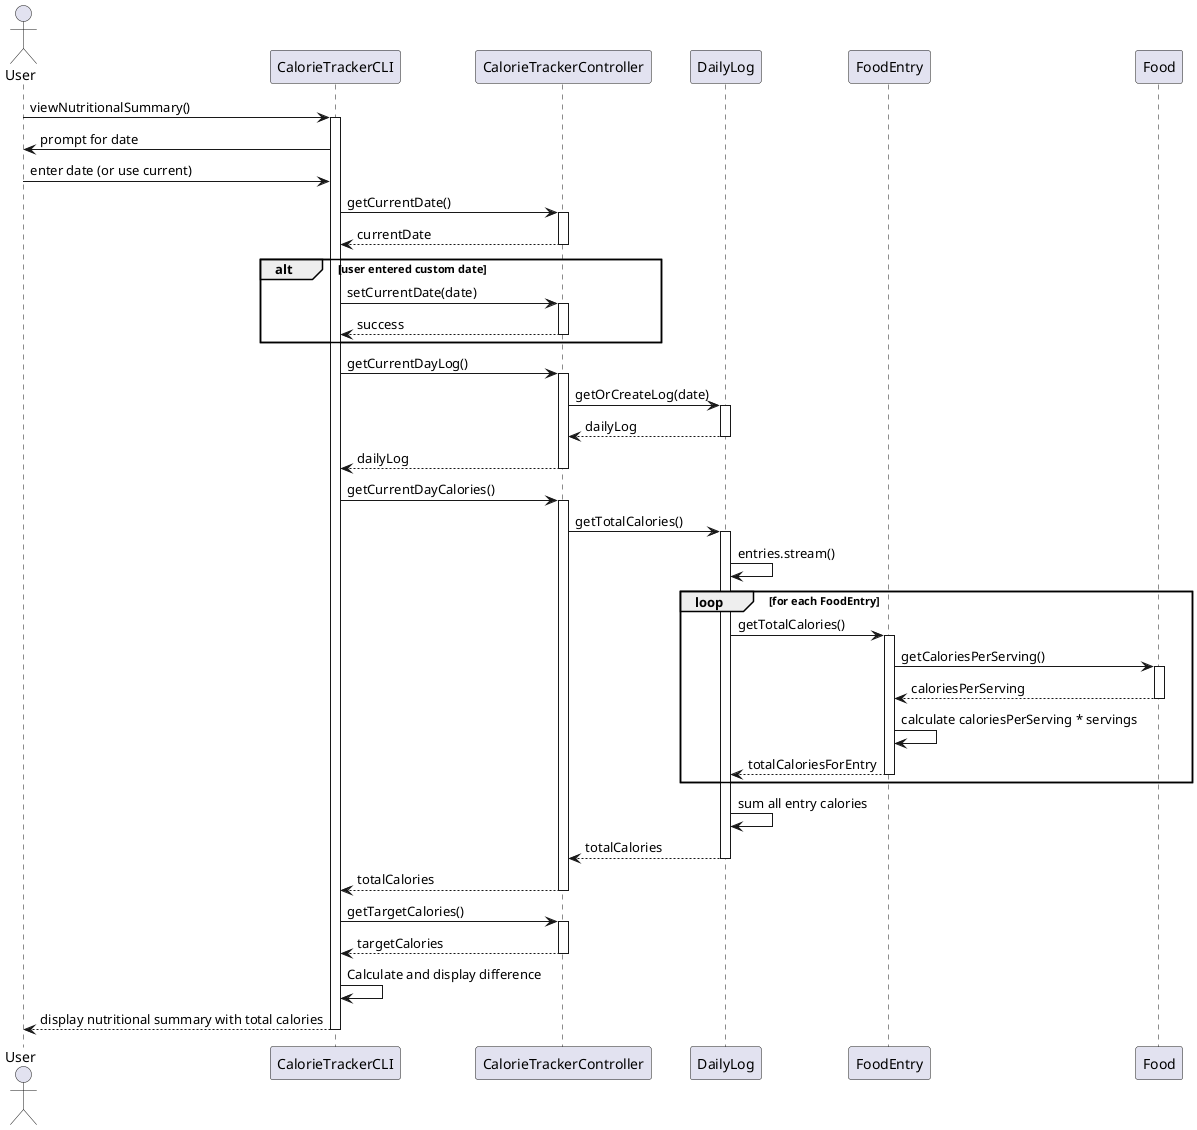 @startuml
actor User
participant "CalorieTrackerCLI" as CLI
participant "CalorieTrackerController" as Controller
participant "DailyLog" as DailyLog
participant "FoodEntry" as FoodEntry
participant "Food" as Food

User -> CLI: viewNutritionalSummary()
activate CLI

CLI -> User: prompt for date
User -> CLI: enter date (or use current)
CLI -> Controller: getCurrentDate()
activate Controller
Controller --> CLI: currentDate
deactivate Controller

alt user entered custom date
    CLI -> Controller: setCurrentDate(date)
    activate Controller
    Controller --> CLI: success
    deactivate Controller
end

CLI -> Controller: getCurrentDayLog()
activate Controller
Controller -> DailyLog: getOrCreateLog(date)
activate DailyLog
DailyLog --> Controller: dailyLog
deactivate DailyLog
Controller --> CLI: dailyLog
deactivate Controller

CLI -> Controller: getCurrentDayCalories()
activate Controller
Controller -> DailyLog: getTotalCalories()
activate DailyLog

DailyLog -> DailyLog: entries.stream()
loop for each FoodEntry
    DailyLog -> FoodEntry: getTotalCalories()
    activate FoodEntry
    
    FoodEntry -> Food: getCaloriesPerServing()
    activate Food
    Food --> FoodEntry: caloriesPerServing
    deactivate Food
    
    FoodEntry -> FoodEntry: calculate caloriesPerServing * servings
    FoodEntry --> DailyLog: totalCaloriesForEntry
    deactivate FoodEntry
end

DailyLog -> DailyLog: sum all entry calories
DailyLog --> Controller: totalCalories
deactivate DailyLog

Controller --> CLI: totalCalories
deactivate Controller

CLI -> Controller: getTargetCalories()
activate Controller
Controller --> CLI: targetCalories
deactivate Controller

CLI -> CLI: Calculate and display difference

CLI --> User: display nutritional summary with total calories
deactivate CLI
@enduml